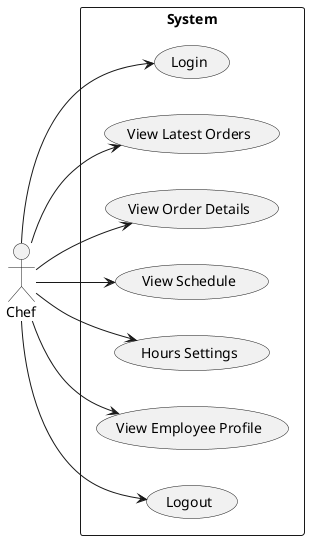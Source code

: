 @startuml chef
left to right direction
actor Chef
rectangle "System" as system {
  (Login)
  (View Latest Orders)
  (View Order Details)
  (View Schedule)
  (Hours Settings)
  (View Employee Profile)
  (Logout)
}
Chef --> (Login)
Chef --> (View Latest Orders)
Chef --> (View Order Details)
Chef --> (View Schedule)
Chef --> (Hours Settings)
Chef --> (View Employee Profile)
Chef --> (Logout)
@enduml